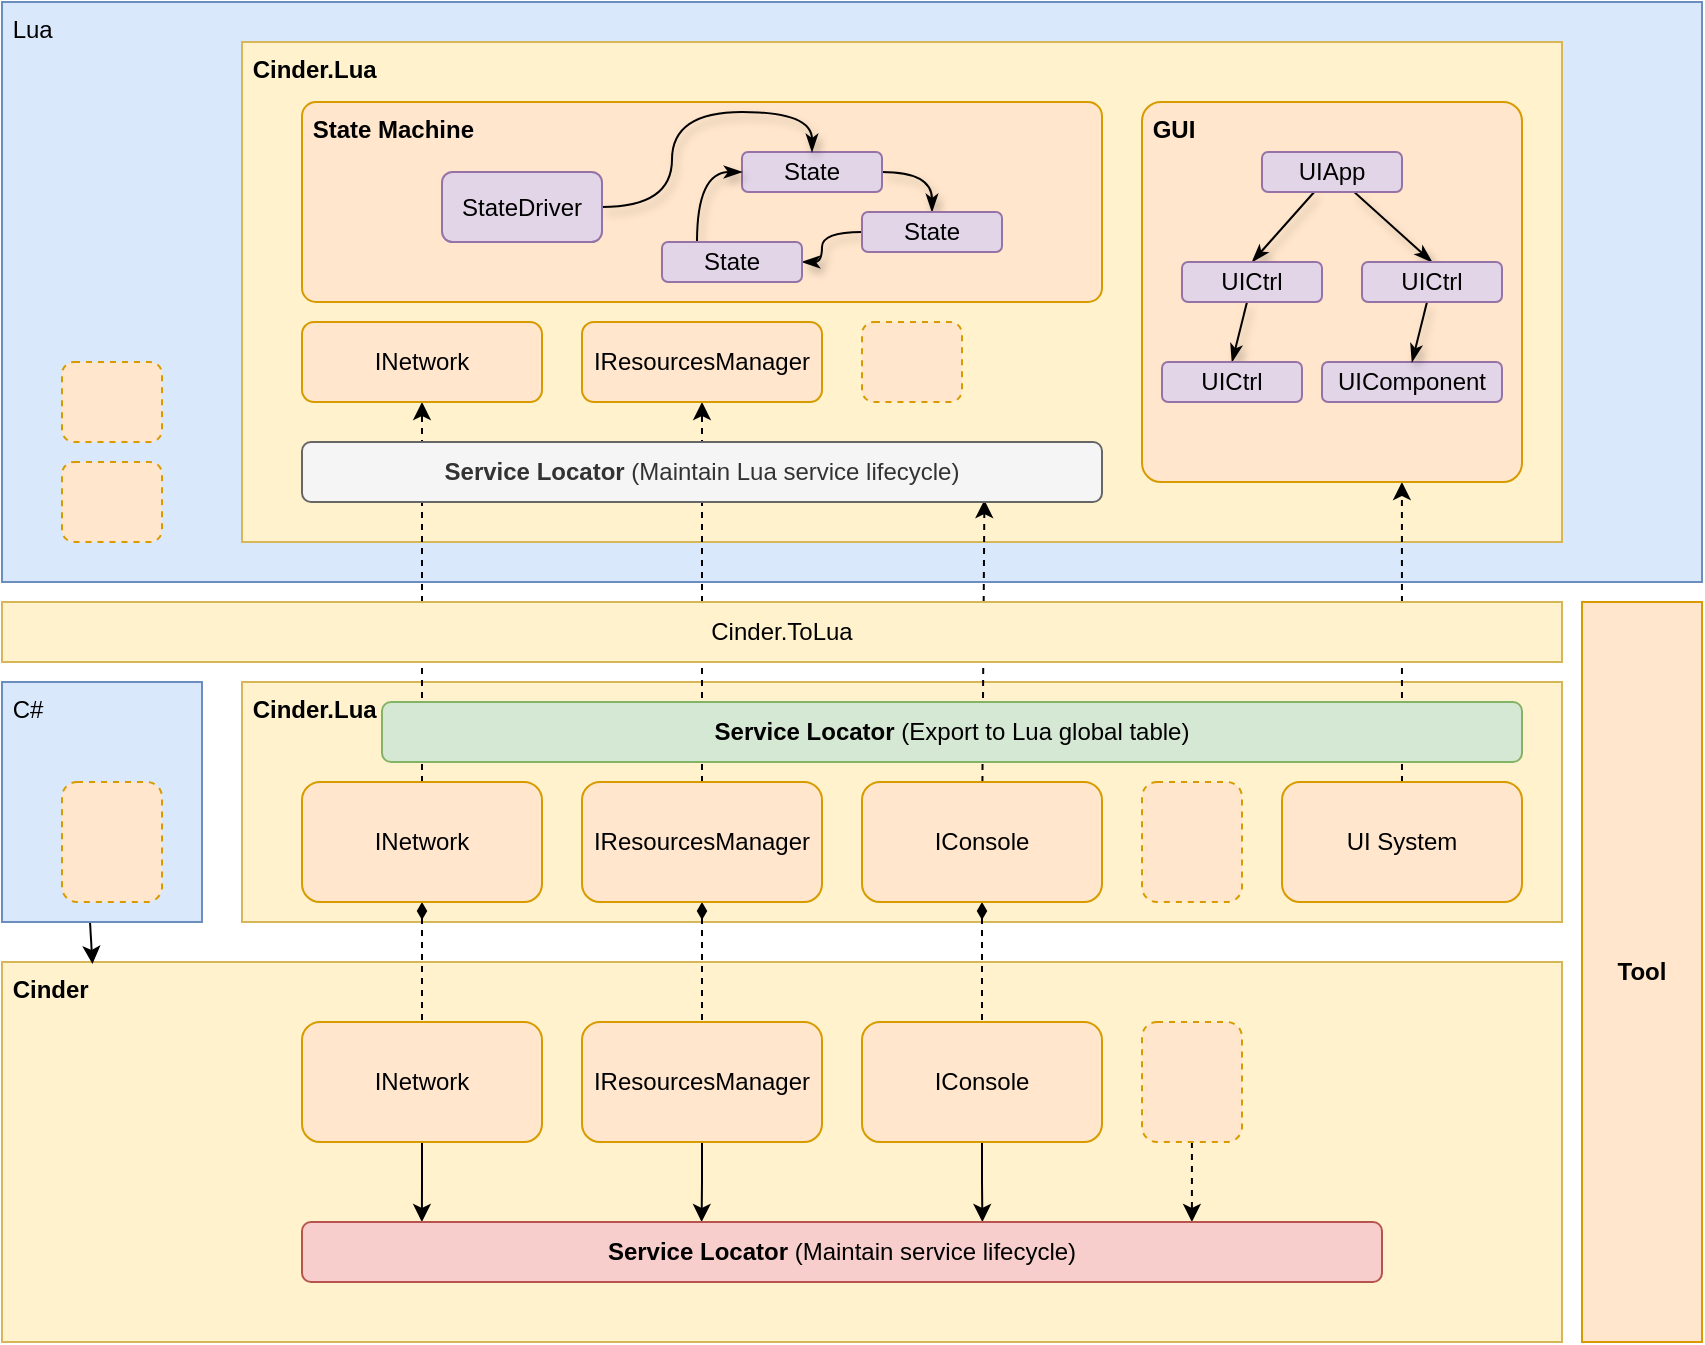 <mxfile version="13.1.3">
    <diagram id="6hGFLwfOUW9BJ-s0fimq" name="Page-1">
        <mxGraphModel dx="1838" dy="1961" grid="1" gridSize="10" guides="1" tooltips="1" connect="1" arrows="1" fold="1" page="1" pageScale="1" pageWidth="827" pageHeight="1169" math="0" shadow="0">
            <root>
                <mxCell id="0"/>
                <mxCell id="1" parent="0"/>
                <mxCell id="25" value="&amp;nbsp;Lua" style="rounded=0;whiteSpace=wrap;html=1;align=left;fillColor=#dae8fc;strokeColor=#6c8ebf;fontColor=#000000;verticalAlign=top;" parent="1" vertex="1">
                    <mxGeometry x="-40" y="-100" width="850" height="290" as="geometry"/>
                </mxCell>
                <mxCell id="68" value="&amp;nbsp;Cinder.Lua" style="rounded=0;whiteSpace=wrap;html=1;align=left;verticalAlign=top;fillColor=#fff2cc;strokeColor=#d6b656;fontColor=#000000;fontStyle=1" vertex="1" parent="1">
                    <mxGeometry x="80" y="-80" width="660" height="250" as="geometry"/>
                </mxCell>
                <mxCell id="3" value="&amp;nbsp;Cinder" style="rounded=0;whiteSpace=wrap;html=1;align=left;verticalAlign=top;fillColor=#fff2cc;strokeColor=#d6b656;fontColor=#000000;fontStyle=1" parent="1" vertex="1">
                    <mxGeometry x="-40" y="380" width="780" height="190" as="geometry"/>
                </mxCell>
                <mxCell id="15" style="edgeStyle=orthogonalEdgeStyle;rounded=0;orthogonalLoop=1;jettySize=auto;html=1;entryX=0.111;entryY=0;entryDx=0;entryDy=0;entryPerimeter=0;strokeColor=#000000;" parent="1" source="4" target="14" edge="1">
                    <mxGeometry relative="1" as="geometry"/>
                </mxCell>
                <mxCell id="4" value="INetwork" style="rounded=1;whiteSpace=wrap;html=1;align=center;fillColor=#ffe6cc;strokeColor=#d79b00;fontColor=#000000;" parent="1" vertex="1">
                    <mxGeometry x="110" y="410" width="120" height="60" as="geometry"/>
                </mxCell>
                <mxCell id="18" style="edgeStyle=orthogonalEdgeStyle;rounded=0;orthogonalLoop=1;jettySize=auto;html=1;entryX=0.37;entryY=0;entryDx=0;entryDy=0;entryPerimeter=0;strokeColor=#000000;" parent="1" source="5" target="14" edge="1">
                    <mxGeometry relative="1" as="geometry"/>
                </mxCell>
                <mxCell id="5" value="IResourcesManager" style="rounded=1;whiteSpace=wrap;html=1;align=center;fillColor=#ffe6cc;strokeColor=#d79b00;fontColor=#000000;" parent="1" vertex="1">
                    <mxGeometry x="250" y="410" width="120" height="60" as="geometry"/>
                </mxCell>
                <mxCell id="19" style="edgeStyle=orthogonalEdgeStyle;rounded=0;orthogonalLoop=1;jettySize=auto;html=1;entryX=0.63;entryY=0;entryDx=0;entryDy=0;entryPerimeter=0;strokeColor=#000000;" parent="1" source="6" target="14" edge="1">
                    <mxGeometry relative="1" as="geometry"/>
                </mxCell>
                <mxCell id="6" value="IConsole" style="rounded=1;whiteSpace=wrap;html=1;align=center;fillColor=#ffe6cc;strokeColor=#d79b00;fontColor=#000000;" parent="1" vertex="1">
                    <mxGeometry x="390" y="410" width="120" height="60" as="geometry"/>
                </mxCell>
                <mxCell id="20" style="edgeStyle=orthogonalEdgeStyle;rounded=0;orthogonalLoop=1;jettySize=auto;html=1;entryX=0.824;entryY=0;entryDx=0;entryDy=0;entryPerimeter=0;dashed=1;strokeColor=#000000;" parent="1" source="7" target="14" edge="1">
                    <mxGeometry relative="1" as="geometry"/>
                </mxCell>
                <mxCell id="7" value="" style="rounded=1;whiteSpace=wrap;html=1;align=center;dashed=1;fillColor=#ffe6cc;strokeColor=#d79b00;fontColor=#000000;" parent="1" vertex="1">
                    <mxGeometry x="530" y="410" width="50" height="60" as="geometry"/>
                </mxCell>
                <mxCell id="9" value="&amp;nbsp;Cinder.Lua" style="rounded=0;whiteSpace=wrap;html=1;align=left;verticalAlign=top;fillColor=#fff2cc;strokeColor=#d6b656;fontColor=#000000;fontStyle=1" parent="1" vertex="1">
                    <mxGeometry x="80" y="240" width="660" height="120" as="geometry"/>
                </mxCell>
                <mxCell id="21" style="edgeStyle=orthogonalEdgeStyle;rounded=0;orthogonalLoop=1;jettySize=auto;html=1;entryX=0.5;entryY=0;entryDx=0;entryDy=0;dashed=1;strokeColor=#000000;startArrow=diamondThin;startFill=1;endArrow=none;endFill=0;" parent="1" source="10" target="4" edge="1">
                    <mxGeometry relative="1" as="geometry"/>
                </mxCell>
                <mxCell id="28" style="rounded=0;orthogonalLoop=1;jettySize=auto;html=1;entryX=0.5;entryY=1;entryDx=0;entryDy=0;dashed=1;strokeColor=#000000;labelBorderColor=#FFFFFF;" parent="1" source="10" target="37" edge="1">
                    <mxGeometry relative="1" as="geometry"/>
                </mxCell>
                <mxCell id="10" value="INetwork" style="rounded=1;whiteSpace=wrap;html=1;align=center;fillColor=#ffe6cc;strokeColor=#d79b00;fontColor=#000000;" parent="1" vertex="1">
                    <mxGeometry x="110" y="290" width="120" height="60" as="geometry"/>
                </mxCell>
                <mxCell id="22" style="edgeStyle=orthogonalEdgeStyle;rounded=0;orthogonalLoop=1;jettySize=auto;html=1;dashed=1;strokeColor=#000000;endArrow=none;endFill=0;startArrow=diamondThin;startFill=1;" parent="1" source="11" target="5" edge="1">
                    <mxGeometry relative="1" as="geometry"/>
                </mxCell>
                <mxCell id="34" style="edgeStyle=none;rounded=0;orthogonalLoop=1;jettySize=auto;html=1;entryX=0.5;entryY=1;entryDx=0;entryDy=0;dashed=1;strokeColor=#000000;" parent="1" source="11" target="38" edge="1">
                    <mxGeometry relative="1" as="geometry"/>
                </mxCell>
                <mxCell id="11" value="IResourcesManager" style="rounded=1;whiteSpace=wrap;html=1;align=center;fillColor=#ffe6cc;strokeColor=#d79b00;fontColor=#000000;labelBackgroundColor=none;" parent="1" vertex="1">
                    <mxGeometry x="250" y="290" width="120" height="60" as="geometry"/>
                </mxCell>
                <mxCell id="23" style="edgeStyle=orthogonalEdgeStyle;rounded=0;orthogonalLoop=1;jettySize=auto;html=1;entryX=0.5;entryY=0;entryDx=0;entryDy=0;dashed=1;strokeColor=#000000;endArrow=none;endFill=0;startArrow=diamondThin;startFill=1;" parent="1" source="12" target="6" edge="1">
                    <mxGeometry relative="1" as="geometry"/>
                </mxCell>
                <mxCell id="32" style="edgeStyle=none;rounded=0;orthogonalLoop=1;jettySize=auto;html=1;entryX=0.853;entryY=0.967;entryDx=0;entryDy=0;dashed=1;strokeColor=#000000;entryPerimeter=0;" parent="1" source="12" target="50" edge="1">
                    <mxGeometry relative="1" as="geometry">
                        <mxPoint x="450" y="160" as="targetPoint"/>
                    </mxGeometry>
                </mxCell>
                <mxCell id="12" value="IConsole" style="rounded=1;whiteSpace=wrap;html=1;align=center;fillColor=#ffe6cc;strokeColor=#d79b00;fontColor=#000000;" parent="1" vertex="1">
                    <mxGeometry x="390" y="290" width="120" height="60" as="geometry"/>
                </mxCell>
                <mxCell id="33" style="edgeStyle=none;rounded=0;orthogonalLoop=1;jettySize=auto;html=1;entryX=0.684;entryY=1;entryDx=0;entryDy=0;dashed=1;strokeColor=#000000;entryPerimeter=0;" parent="1" source="13" target="36" edge="1">
                    <mxGeometry relative="1" as="geometry"/>
                </mxCell>
                <mxCell id="13" value="UI System" style="rounded=1;whiteSpace=wrap;html=1;align=center;fillColor=#ffe6cc;strokeColor=#d79b00;fontColor=#000000;" parent="1" vertex="1">
                    <mxGeometry x="600" y="290" width="120" height="60" as="geometry"/>
                </mxCell>
                <mxCell id="14" value="Service Locator&amp;nbsp;&lt;span style=&quot;font-weight: normal&quot;&gt;(Maintain service lifecycle)&lt;/span&gt;" style="rounded=1;whiteSpace=wrap;html=1;align=center;fillColor=#f8cecc;strokeColor=#b85450;fontColor=#000000;fontStyle=1" parent="1" vertex="1">
                    <mxGeometry x="110" y="510" width="540" height="30" as="geometry"/>
                </mxCell>
                <mxCell id="27" style="rounded=0;orthogonalLoop=1;jettySize=auto;html=1;exitX=0.44;exitY=1;exitDx=0;exitDy=0;strokeColor=#000000;entryX=0.058;entryY=0.005;entryDx=0;entryDy=0;entryPerimeter=0;exitPerimeter=0;" parent="1" source="24" target="3" edge="1">
                    <mxGeometry relative="1" as="geometry">
                        <mxPoint x="15" y="379" as="targetPoint"/>
                    </mxGeometry>
                </mxCell>
                <mxCell id="24" value="&amp;nbsp;C#" style="rounded=0;whiteSpace=wrap;html=1;align=left;fillColor=#dae8fc;strokeColor=#6c8ebf;fontColor=#000000;verticalAlign=top;" parent="1" vertex="1">
                    <mxGeometry x="-40" y="240" width="100" height="120" as="geometry"/>
                </mxCell>
                <mxCell id="26" value="" style="rounded=1;whiteSpace=wrap;html=1;align=center;dashed=1;fillColor=#ffe6cc;strokeColor=#d79b00;fontColor=#000000;" parent="1" vertex="1">
                    <mxGeometry x="530" y="290" width="50" height="60" as="geometry"/>
                </mxCell>
                <mxCell id="35" value="Service Locator &lt;span style=&quot;font-weight: normal&quot;&gt;(Export to Lua global table)&lt;/span&gt;" style="rounded=1;whiteSpace=wrap;html=1;align=center;fillColor=#d5e8d4;strokeColor=#82b366;fontColor=#000000;fontStyle=1" vertex="1" parent="1">
                    <mxGeometry x="150" y="250" width="570" height="30" as="geometry"/>
                </mxCell>
                <mxCell id="36" value="&amp;nbsp;GUI" style="rounded=1;whiteSpace=wrap;html=1;align=left;fillColor=#ffe6cc;strokeColor=#d79b00;fontColor=#000000;verticalAlign=top;arcSize=5;fontStyle=1" vertex="1" parent="1">
                    <mxGeometry x="530" y="-50" width="190" height="190" as="geometry"/>
                </mxCell>
                <mxCell id="37" value="INetwork" style="rounded=1;whiteSpace=wrap;html=1;align=center;fillColor=#ffe6cc;strokeColor=#d79b00;fontColor=#000000;" vertex="1" parent="1">
                    <mxGeometry x="110" y="60" width="120" height="40" as="geometry"/>
                </mxCell>
                <mxCell id="38" value="IResourcesManager" style="rounded=1;whiteSpace=wrap;html=1;align=center;fillColor=#ffe6cc;strokeColor=#d79b00;fontColor=#000000;" vertex="1" parent="1">
                    <mxGeometry x="250" y="60" width="120" height="40" as="geometry"/>
                </mxCell>
                <mxCell id="62" style="rounded=0;orthogonalLoop=1;jettySize=auto;html=1;entryX=0.5;entryY=0;entryDx=0;entryDy=0;shadow=1;startArrow=none;startFill=0;endArrow=classicThin;endFill=1;strokeColor=#000000;fontColor=#000000;" edge="1" parent="1" source="40" target="41">
                    <mxGeometry relative="1" as="geometry"/>
                </mxCell>
                <mxCell id="63" style="edgeStyle=none;rounded=0;orthogonalLoop=1;jettySize=auto;html=1;shadow=1;startArrow=none;startFill=0;endArrow=classicThin;endFill=1;strokeColor=#000000;fontColor=#000000;entryX=0.5;entryY=0;entryDx=0;entryDy=0;" edge="1" parent="1" source="40" target="61">
                    <mxGeometry relative="1" as="geometry"/>
                </mxCell>
                <mxCell id="40" value="UIApp" style="rounded=1;whiteSpace=wrap;html=1;labelBackgroundColor=none;align=center;fillColor=#e1d5e7;strokeColor=#9673a6;fontColor=#000000;" vertex="1" parent="1">
                    <mxGeometry x="590" y="-25" width="70" height="20" as="geometry"/>
                </mxCell>
                <mxCell id="66" style="edgeStyle=none;rounded=0;orthogonalLoop=1;jettySize=auto;html=1;entryX=0.5;entryY=0;entryDx=0;entryDy=0;shadow=1;startArrow=none;startFill=0;endArrow=classicThin;endFill=1;strokeColor=#000000;fontColor=#000000;" edge="1" parent="1" source="41" target="65">
                    <mxGeometry relative="1" as="geometry"/>
                </mxCell>
                <mxCell id="41" value="UICtrl" style="rounded=1;whiteSpace=wrap;html=1;labelBackgroundColor=none;align=center;fillColor=#e1d5e7;strokeColor=#9673a6;fontColor=#000000;" vertex="1" parent="1">
                    <mxGeometry x="550" y="30" width="70" height="20" as="geometry"/>
                </mxCell>
                <mxCell id="42" value="UIComponent" style="rounded=1;whiteSpace=wrap;html=1;labelBackgroundColor=none;align=center;fillColor=#e1d5e7;strokeColor=#9673a6;fontColor=#000000;" vertex="1" parent="1">
                    <mxGeometry x="620" y="80" width="90" height="20" as="geometry"/>
                </mxCell>
                <mxCell id="43" value="&amp;nbsp;State Machine" style="rounded=1;whiteSpace=wrap;html=1;align=left;fillColor=#ffe6cc;strokeColor=#d79b00;fontColor=#000000;verticalAlign=top;arcSize=7;fontStyle=1" vertex="1" parent="1">
                    <mxGeometry x="110" y="-50" width="400" height="100" as="geometry"/>
                </mxCell>
                <mxCell id="56" style="edgeStyle=orthogonalEdgeStyle;rounded=0;orthogonalLoop=1;jettySize=auto;html=1;entryX=0.5;entryY=0;entryDx=0;entryDy=0;shadow=1;startArrow=none;startFill=0;endArrow=classicThin;endFill=1;strokeColor=#000000;fontColor=#000000;curved=1;exitX=1;exitY=0.5;exitDx=0;exitDy=0;" edge="1" parent="1" source="44" target="51">
                    <mxGeometry relative="1" as="geometry"/>
                </mxCell>
                <mxCell id="44" value="State" style="rounded=1;whiteSpace=wrap;html=1;labelBackgroundColor=none;align=center;fillColor=#e1d5e7;strokeColor=#9673a6;fontColor=#000000;" vertex="1" parent="1">
                    <mxGeometry x="330" y="-25" width="70" height="20" as="geometry"/>
                </mxCell>
                <mxCell id="59" style="edgeStyle=orthogonalEdgeStyle;curved=1;rounded=0;orthogonalLoop=1;jettySize=auto;html=1;entryX=0.5;entryY=0;entryDx=0;entryDy=0;shadow=1;startArrow=none;startFill=0;endArrow=classicThin;endFill=1;strokeColor=#000000;fontColor=#000000;exitX=1;exitY=0.5;exitDx=0;exitDy=0;" edge="1" parent="1" source="45" target="44">
                    <mxGeometry relative="1" as="geometry"/>
                </mxCell>
                <mxCell id="45" value="StateDriver" style="rounded=1;whiteSpace=wrap;html=1;labelBackgroundColor=none;align=center;fillColor=#e1d5e7;strokeColor=#9673a6;fontColor=#000000;" vertex="1" parent="1">
                    <mxGeometry x="180" y="-15" width="80" height="35" as="geometry"/>
                </mxCell>
                <mxCell id="48" value="" style="rounded=1;whiteSpace=wrap;html=1;align=center;dashed=1;fillColor=#ffe6cc;strokeColor=#d79b00;fontColor=#000000;" vertex="1" parent="1">
                    <mxGeometry x="390" y="60" width="50" height="40" as="geometry"/>
                </mxCell>
                <mxCell id="49" value="" style="rounded=1;whiteSpace=wrap;html=1;align=center;dashed=1;fillColor=#ffe6cc;strokeColor=#d79b00;fontColor=#000000;" vertex="1" parent="1">
                    <mxGeometry x="-10" y="290" width="50" height="60" as="geometry"/>
                </mxCell>
                <mxCell id="50" value="Service Locator &lt;span style=&quot;font-weight: normal&quot;&gt;(Maintain Lua service lifecycle)&lt;/span&gt;" style="rounded=1;whiteSpace=wrap;html=1;align=center;fillColor=#f5f5f5;strokeColor=#666666;fontColor=#333333;labelBackgroundColor=none;labelBorderColor=none;fontStyle=1" vertex="1" parent="1">
                    <mxGeometry x="110" y="120" width="400" height="30" as="geometry"/>
                </mxCell>
                <mxCell id="57" style="edgeStyle=orthogonalEdgeStyle;curved=1;rounded=0;orthogonalLoop=1;jettySize=auto;html=1;entryX=1;entryY=0.5;entryDx=0;entryDy=0;shadow=1;startArrow=none;startFill=0;endArrow=classicThin;endFill=1;strokeColor=#000000;fontColor=#000000;exitX=0;exitY=0.5;exitDx=0;exitDy=0;" edge="1" parent="1" source="51" target="52">
                    <mxGeometry relative="1" as="geometry">
                        <Array as="points">
                            <mxPoint x="370" y="15"/>
                            <mxPoint x="370" y="30"/>
                        </Array>
                    </mxGeometry>
                </mxCell>
                <mxCell id="51" value="State" style="rounded=1;whiteSpace=wrap;html=1;labelBackgroundColor=none;align=center;fillColor=#e1d5e7;strokeColor=#9673a6;fontColor=#000000;" vertex="1" parent="1">
                    <mxGeometry x="390" y="5" width="70" height="20" as="geometry"/>
                </mxCell>
                <mxCell id="58" style="edgeStyle=orthogonalEdgeStyle;curved=1;rounded=0;orthogonalLoop=1;jettySize=auto;html=1;entryX=0;entryY=0.5;entryDx=0;entryDy=0;shadow=1;startArrow=none;startFill=0;endArrow=classicThin;endFill=1;strokeColor=#000000;fontColor=#000000;exitX=0.25;exitY=0;exitDx=0;exitDy=0;" edge="1" parent="1" source="52" target="44">
                    <mxGeometry relative="1" as="geometry"/>
                </mxCell>
                <mxCell id="52" value="State" style="rounded=1;whiteSpace=wrap;html=1;labelBackgroundColor=none;align=center;fillColor=#e1d5e7;strokeColor=#9673a6;fontColor=#000000;" vertex="1" parent="1">
                    <mxGeometry x="290" y="20" width="70" height="20" as="geometry"/>
                </mxCell>
                <mxCell id="55" style="edgeStyle=none;rounded=0;orthogonalLoop=1;jettySize=auto;html=1;exitX=0.25;exitY=0;exitDx=0;exitDy=0;shadow=1;startArrow=diamondThin;startFill=1;endArrow=none;endFill=0;strokeColor=#000000;fontColor=#000000;" edge="1" parent="1" source="52" target="52">
                    <mxGeometry relative="1" as="geometry"/>
                </mxCell>
                <mxCell id="64" style="edgeStyle=none;rounded=0;orthogonalLoop=1;jettySize=auto;html=1;entryX=0.5;entryY=0;entryDx=0;entryDy=0;shadow=1;startArrow=none;startFill=0;endArrow=classicThin;endFill=1;strokeColor=#000000;fontColor=#000000;" edge="1" parent="1" source="61" target="42">
                    <mxGeometry relative="1" as="geometry"/>
                </mxCell>
                <mxCell id="61" value="UICtrl" style="rounded=1;whiteSpace=wrap;html=1;labelBackgroundColor=none;align=center;fillColor=#e1d5e7;strokeColor=#9673a6;fontColor=#000000;" vertex="1" parent="1">
                    <mxGeometry x="640" y="30" width="70" height="20" as="geometry"/>
                </mxCell>
                <mxCell id="65" value="UICtrl" style="rounded=1;whiteSpace=wrap;html=1;labelBackgroundColor=none;align=center;fillColor=#e1d5e7;strokeColor=#9673a6;fontColor=#000000;" vertex="1" parent="1">
                    <mxGeometry x="540" y="80" width="70" height="20" as="geometry"/>
                </mxCell>
                <mxCell id="8" value="Cinder.ToLua" style="rounded=0;whiteSpace=wrap;html=1;align=center;fillColor=#fff2cc;strokeColor=#d6b656;fontColor=#000000;" parent="1" vertex="1">
                    <mxGeometry x="-40" y="200" width="780" height="30" as="geometry"/>
                </mxCell>
                <mxCell id="67" value="Tool" style="rounded=0;whiteSpace=wrap;html=1;labelBackgroundColor=none;align=center;fillColor=#ffe6cc;strokeColor=#d79b00;horizontal=1;fontColor=#000000;fontStyle=1" vertex="1" parent="1">
                    <mxGeometry x="750" y="200" width="60" height="370" as="geometry"/>
                </mxCell>
                <mxCell id="69" value="" style="rounded=1;whiteSpace=wrap;html=1;align=center;dashed=1;fillColor=#ffe6cc;strokeColor=#d79b00;fontColor=#000000;" vertex="1" parent="1">
                    <mxGeometry x="-10" y="130" width="50" height="40" as="geometry"/>
                </mxCell>
                <mxCell id="70" value="" style="rounded=1;whiteSpace=wrap;html=1;align=center;dashed=1;fillColor=#ffe6cc;strokeColor=#d79b00;fontColor=#000000;" vertex="1" parent="1">
                    <mxGeometry x="-10" y="80" width="50" height="40" as="geometry"/>
                </mxCell>
            </root>
        </mxGraphModel>
    </diagram>
</mxfile>